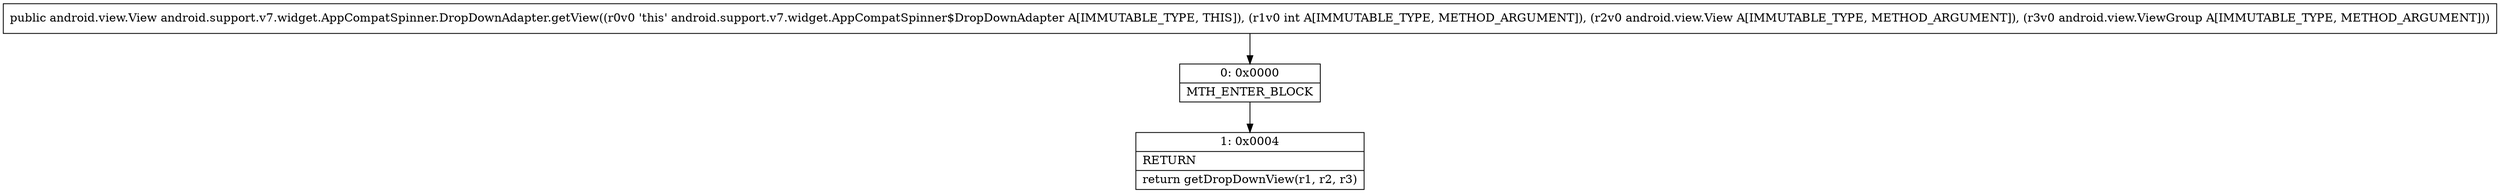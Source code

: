 digraph "CFG forandroid.support.v7.widget.AppCompatSpinner.DropDownAdapter.getView(ILandroid\/view\/View;Landroid\/view\/ViewGroup;)Landroid\/view\/View;" {
Node_0 [shape=record,label="{0\:\ 0x0000|MTH_ENTER_BLOCK\l}"];
Node_1 [shape=record,label="{1\:\ 0x0004|RETURN\l|return getDropDownView(r1, r2, r3)\l}"];
MethodNode[shape=record,label="{public android.view.View android.support.v7.widget.AppCompatSpinner.DropDownAdapter.getView((r0v0 'this' android.support.v7.widget.AppCompatSpinner$DropDownAdapter A[IMMUTABLE_TYPE, THIS]), (r1v0 int A[IMMUTABLE_TYPE, METHOD_ARGUMENT]), (r2v0 android.view.View A[IMMUTABLE_TYPE, METHOD_ARGUMENT]), (r3v0 android.view.ViewGroup A[IMMUTABLE_TYPE, METHOD_ARGUMENT])) }"];
MethodNode -> Node_0;
Node_0 -> Node_1;
}

